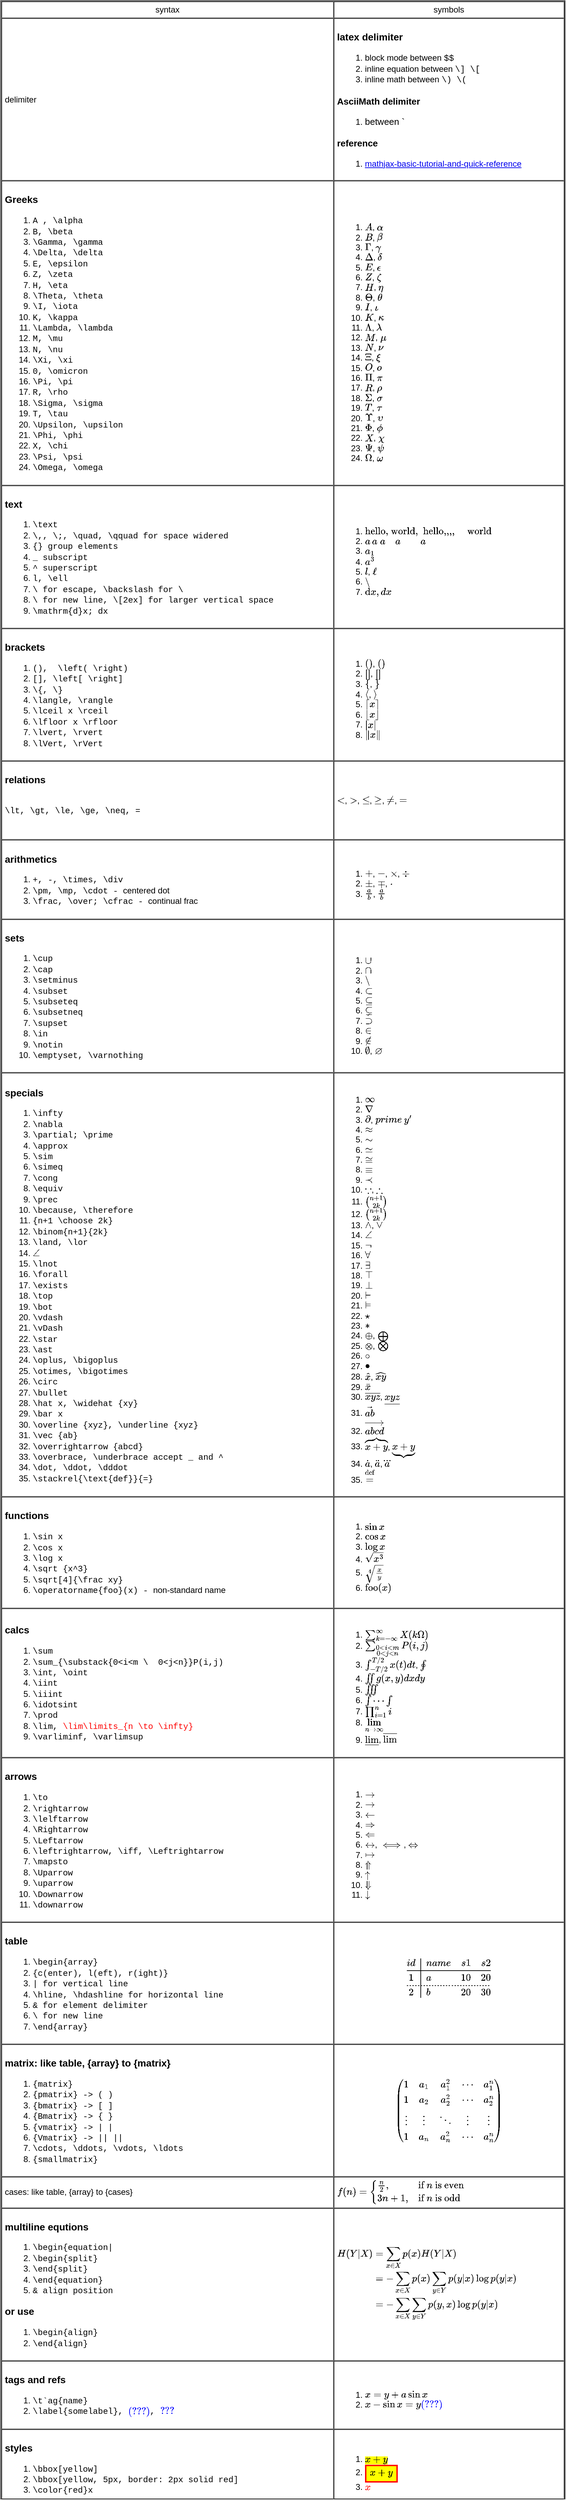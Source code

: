 <mxfile version="13.1.3" pages="7">
    <diagram id="PKxr3IftTY-2GpqYsvH3" name="MathJax">
        <mxGraphModel dx="867" dy="480" grid="1" gridSize="10" guides="1" tooltips="1" connect="1" arrows="1" fold="1" page="1" pageScale="1" pageWidth="827" pageHeight="1169" math="1" shadow="0">
            <root>
                <mxCell id="leZMbFi9Ep7lv9O5kW0V-0"/>
                <mxCell id="leZMbFi9Ep7lv9O5kW0V-1" parent="leZMbFi9Ep7lv9O5kW0V-0"/>
                <mxCell id="leZMbFi9Ep7lv9O5kW0V-2" value="&lt;table cellpadding=&quot;4&quot; cellspacing=&quot;0&quot; border=&quot;1&quot; style=&quot;font-size: 1em ; width: 100% ; height: 100%&quot;&gt;&lt;tbody&gt;&lt;tr&gt;&lt;th style=&quot;text-align: center&quot;&gt;&lt;span style=&quot;font-weight: normal&quot;&gt;syntax&lt;/span&gt;&lt;/th&gt;&lt;th style=&quot;text-align: center&quot;&gt;&lt;span style=&quot;font-weight: normal&quot;&gt;symbols&lt;/span&gt;&lt;/th&gt;&lt;/tr&gt;&lt;tr&gt;&lt;td&gt;delimiter&lt;/td&gt;&lt;td&gt;&lt;h3&gt;latex delimiter&lt;/h3&gt;&lt;ol&gt;&lt;li&gt;block mode between&amp;nbsp;&lt;font face=&quot;Courier New&quot;&gt;$$&lt;/font&gt;&lt;/li&gt;&lt;li&gt;inline equation between &lt;font face=&quot;Courier New&quot;&gt;\] \[&lt;/font&gt;&lt;/li&gt;&lt;li&gt;inline math between&amp;nbsp;&lt;font face=&quot;Courier New&quot;&gt;\) \(&lt;/font&gt;&lt;/li&gt;&lt;/ol&gt;&lt;h3&gt;&lt;span style=&quot;font-size: 13px&quot;&gt;AsciiMath delimiter&lt;/span&gt;&lt;/h3&gt;&lt;div&gt;&lt;ol&gt;&lt;li&gt;&lt;span style=&quot;font-size: 13px&quot;&gt;between &lt;span&gt;`&lt;/span&gt;&lt;br&gt;&lt;/span&gt;&lt;/li&gt;&lt;/ol&gt;&lt;h3&gt;&lt;span style=&quot;font-size: 13px&quot;&gt;reference&lt;/span&gt;&lt;/h3&gt;&lt;/div&gt;&lt;div&gt;&lt;ol&gt;&lt;li&gt;&lt;a href=&quot;https://math.meta.stackexchange.com/questions/5020/mathjax-basic-tutorial-and-quick-reference&quot;&gt;mathjax-basic-tutorial-and-quick-reference&lt;/a&gt;&lt;/li&gt;&lt;/ol&gt;&lt;/div&gt;&lt;/td&gt;&lt;/tr&gt;&lt;tr&gt;&lt;td&gt;&lt;h3&gt;Greeks&lt;/h3&gt;&lt;ol&gt;&lt;li&gt;&lt;font face=&quot;Courier New&quot;&gt;A , \alpha&lt;/font&gt;&lt;/li&gt;&lt;li&gt;&lt;font face=&quot;Courier New&quot;&gt;B, \beta&lt;/font&gt;&lt;/li&gt;&lt;li&gt;&lt;font face=&quot;Courier New&quot;&gt;\Gamma, \gamma&lt;/font&gt;&lt;/li&gt;&lt;li&gt;&lt;font face=&quot;Courier New&quot;&gt;\Delta, \delta&lt;/font&gt;&lt;/li&gt;&lt;li&gt;&lt;font face=&quot;Courier New&quot;&gt;E, \epsilon&lt;/font&gt;&lt;/li&gt;&lt;li&gt;&lt;font face=&quot;Courier New&quot;&gt;Z, \zeta&lt;/font&gt;&lt;/li&gt;&lt;li&gt;&lt;font face=&quot;Courier New&quot;&gt;H, \eta&lt;/font&gt;&lt;/li&gt;&lt;li&gt;&lt;font face=&quot;Courier New&quot;&gt;\Theta, \theta&lt;/font&gt;&lt;/li&gt;&lt;li&gt;&lt;font face=&quot;Courier New&quot;&gt;\I, \iota&lt;/font&gt;&lt;/li&gt;&lt;li&gt;&lt;font face=&quot;Courier New&quot;&gt;K, \kappa&lt;/font&gt;&lt;/li&gt;&lt;li&gt;&lt;font face=&quot;Courier New&quot;&gt;\Lambda, \lambda&lt;/font&gt;&lt;/li&gt;&lt;li&gt;&lt;font face=&quot;Courier New&quot;&gt;M, \mu&lt;/font&gt;&lt;/li&gt;&lt;li&gt;&lt;font face=&quot;Courier New&quot;&gt;N, \nu&lt;/font&gt;&lt;/li&gt;&lt;li&gt;&lt;font face=&quot;Courier New&quot;&gt;\Xi, \xi&lt;/font&gt;&lt;/li&gt;&lt;li&gt;&lt;font face=&quot;Courier New&quot;&gt;0, \omicron&lt;/font&gt;&lt;/li&gt;&lt;li&gt;&lt;font face=&quot;Courier New&quot;&gt;\Pi, \pi&lt;/font&gt;&lt;/li&gt;&lt;li&gt;&lt;font face=&quot;Courier New&quot;&gt;R, \rho&lt;/font&gt;&lt;/li&gt;&lt;li&gt;&lt;font face=&quot;Courier New&quot;&gt;\Sigma, \sigma&lt;/font&gt;&lt;/li&gt;&lt;li&gt;&lt;font face=&quot;Courier New&quot;&gt;T, \tau&lt;/font&gt;&lt;/li&gt;&lt;li&gt;&lt;font face=&quot;Courier New&quot;&gt;\Upsilon, \upsilon&lt;/font&gt;&lt;/li&gt;&lt;li&gt;&lt;font face=&quot;Courier New&quot;&gt;\Phi, \phi&lt;/font&gt;&lt;/li&gt;&lt;li&gt;&lt;font face=&quot;Courier New&quot;&gt;X, \chi&lt;/font&gt;&lt;/li&gt;&lt;li&gt;&lt;font face=&quot;Courier New&quot;&gt;\Psi, \psi&lt;/font&gt;&lt;/li&gt;&lt;li&gt;&lt;font face=&quot;Courier New&quot;&gt;\Omega, \omega&lt;/font&gt;&lt;/li&gt;&lt;/ol&gt;&lt;/td&gt;&lt;td&gt;&lt;br&gt;&lt;br&gt;&lt;ol&gt;&lt;li&gt;\(A\), \(\alpha\)&lt;/li&gt;&lt;li&gt;\(B\), \(\beta\)&lt;/li&gt;&lt;li&gt;\(\Gamma\), \(\gamma\)&lt;/li&gt;&lt;li&gt;\(\Delta\), \(\delta\)&lt;/li&gt;&lt;li&gt;\(E\), \(\epsilon\)&lt;/li&gt;&lt;li&gt;\(Z\), \(\zeta\)&lt;/li&gt;&lt;li&gt;\(H\), \(\eta\)&lt;/li&gt;&lt;li&gt;\(\Theta\), \(\theta\)&lt;/li&gt;&lt;li&gt;\(I\), \(\iota\)&lt;/li&gt;&lt;li&gt;\(K\), \(\kappa\)&lt;/li&gt;&lt;li&gt;\(\Lambda\), \(\lambda\)&lt;/li&gt;&lt;li&gt;\(M\), \(\mu\)&lt;/li&gt;&lt;li&gt;\(N\), \(\nu\)&lt;/li&gt;&lt;li&gt;\(\Xi\), \(\xi\)&lt;/li&gt;&lt;li&gt;\(O\), \(\omicron\)&lt;/li&gt;&lt;li&gt;\(\Pi\), \(\pi\)&lt;/li&gt;&lt;li&gt;\(R\), \(\rho\)&lt;/li&gt;&lt;li&gt;\(\Sigma\), \(\sigma\)&lt;/li&gt;&lt;li&gt;\(T\), \(\tau\)&lt;/li&gt;&lt;li&gt;\(\Upsilon\), \(\upsilon\)&lt;/li&gt;&lt;li&gt;\(\Phi\), \(\phi\)&lt;/li&gt;&lt;li&gt;\(X\), \(\chi\)&lt;/li&gt;&lt;li&gt;\(\Psi\), \(\psi\)&lt;/li&gt;&lt;li&gt;\(\Omega\), \(\omega\)&lt;/li&gt;&lt;/ol&gt;&lt;/td&gt;&lt;/tr&gt;&lt;tr&gt;&lt;td&gt;&lt;h3&gt;text&lt;/h3&gt;&lt;ol&gt;&lt;li&gt;&lt;font face=&quot;Courier New&quot;&gt;\text&lt;/font&gt;&lt;/li&gt;&lt;li&gt;&lt;font face=&quot;Courier New&quot;&gt;\,, \;, \quad, \qquad for space widered&lt;/font&gt;&lt;/li&gt;&lt;li&gt;&lt;font face=&quot;Courier New&quot;&gt;{} group elements&lt;/font&gt;&lt;/li&gt;&lt;li&gt;&lt;font face=&quot;Courier New&quot;&gt;_ subscript&lt;/font&gt;&lt;/li&gt;&lt;li&gt;&lt;font face=&quot;Courier New&quot;&gt;^ superscript&lt;/font&gt;&lt;/li&gt;&lt;li&gt;&lt;font face=&quot;Courier New&quot;&gt;l, \ell&lt;/font&gt;&lt;/li&gt;&lt;li&gt;&lt;font face=&quot;Courier New&quot;&gt;\ for escape, \backslash for \&lt;/font&gt;&lt;/li&gt;&lt;li&gt;&lt;font face=&quot;Courier New&quot;&gt;\\ for new line, \\[2ex] for larger vertical space&lt;/font&gt;&lt;/li&gt;&lt;li&gt;&lt;font face=&quot;Courier New&quot;&gt;\mathrm{d}x; dx&lt;/font&gt;&lt;/li&gt;&lt;/ol&gt;&lt;/td&gt;&lt;td&gt;&lt;br&gt;&lt;ol&gt;&lt;li&gt;\(\text{hello, world,&amp;nbsp; hello,,,,&amp;nbsp; &amp;nbsp; &amp;nbsp;world}\)&lt;/li&gt;&lt;li&gt;\(a\, a\; a\quad a \qquad a\)&lt;/li&gt;&lt;li&gt;\(a_1\)&lt;/li&gt;&lt;li&gt;\(a^3\)&lt;/li&gt;&lt;li&gt;\(l\), \(\ell\)&lt;/li&gt;&lt;li&gt;\(\backslash\)&lt;/li&gt;&lt;li&gt;\(\mathrm{d}x, dx\)&lt;/li&gt;&lt;/ol&gt;&lt;/td&gt;&lt;/tr&gt;&lt;tr&gt;&lt;td&gt;&lt;h3&gt;brackets&lt;/h3&gt;&lt;ol&gt;&lt;li&gt;&lt;font face=&quot;Courier New&quot;&gt;(),&amp;nbsp; \left( \right)&lt;/font&gt;&lt;/li&gt;&lt;li&gt;&lt;font face=&quot;Courier New&quot;&gt;[], \left[ \right]&lt;/font&gt;&lt;/li&gt;&lt;li&gt;&lt;font face=&quot;Courier New&quot;&gt;\{, \}&lt;/font&gt;&lt;/li&gt;&lt;li&gt;&lt;font face=&quot;Courier New&quot;&gt;\langle, \rangle&lt;/font&gt;&lt;/li&gt;&lt;li&gt;&lt;font face=&quot;Courier New&quot;&gt;\lceil x \rceil&lt;/font&gt;&lt;/li&gt;&lt;li&gt;&lt;font face=&quot;Courier New&quot;&gt;\lfloor x \rfloor&lt;/font&gt;&lt;/li&gt;&lt;li&gt;&lt;font face=&quot;Courier New&quot;&gt;\lvert, \rvert&lt;/font&gt;&lt;/li&gt;&lt;li&gt;&lt;font face=&quot;Courier New&quot;&gt;\lVert, \rVert&lt;/font&gt;&lt;/li&gt;&lt;/ol&gt;&lt;/td&gt;&lt;td&gt;&lt;br&gt;&lt;ol&gt;&lt;li&gt;\(()\), \(\left(\right)\)&lt;/li&gt;&lt;li&gt;\([]\), \(\left[ \right]\)&lt;/li&gt;&lt;li&gt;\(\{\), \(\}\)&lt;/li&gt;&lt;li&gt;\(\langle\), \(\rangle\)&lt;/li&gt;&lt;li&gt;\(\lceil x \rceil\)&lt;/li&gt;&lt;li&gt;\(\lfloor x \rfloor\)&lt;/li&gt;&lt;li&gt;\(\lvert x \rvert\)&lt;/li&gt;&lt;li&gt;\(\lVert x \rVert\)&lt;/li&gt;&lt;/ol&gt;&lt;/td&gt;&lt;/tr&gt;&lt;tr&gt;&lt;td&gt;&lt;h3&gt;relations&lt;/h3&gt;&lt;br&gt;&lt;font face=&quot;Courier New&quot;&gt;\lt, \gt, \le, \ge, \neq, =&lt;br&gt;&lt;/font&gt;&lt;br&gt;&lt;br&gt;&lt;/td&gt;&lt;td&gt;\(\lt\), \(\gt\), \(\le\), \(\ge\), \(\neq\), \(=\)&lt;/td&gt;&lt;/tr&gt;&lt;tr&gt;&lt;td&gt;&lt;h3&gt;arithmetics&lt;/h3&gt;&lt;ol&gt;&lt;li&gt;&lt;font face=&quot;Courier New&quot;&gt;+, -, \times, \div&lt;/font&gt;&lt;/li&gt;&lt;li&gt;&lt;font face=&quot;Courier New&quot;&gt;\pm, \mp, \cdot&amp;nbsp;- &lt;/font&gt;centered dot&lt;/li&gt;&lt;li&gt;&lt;font face=&quot;Courier New&quot;&gt;\frac, \over; \cfrac - &lt;/font&gt;continual frac&lt;/li&gt;&lt;/ol&gt;&lt;/td&gt;&lt;td&gt;&lt;div&gt;&lt;br&gt;&lt;/div&gt;&lt;ol&gt;&lt;li&gt;\(+\), \(-\), \(\times\), \(\div\)&lt;/li&gt;&lt;li&gt;\(\pm\), \(\mp\), \(\cdot\)&lt;/li&gt;&lt;li&gt;\(\frac ab\), \(a \over b\)&lt;/li&gt;&lt;/ol&gt;&lt;/td&gt;&lt;/tr&gt;&lt;tr&gt;&lt;td&gt;&lt;h3&gt;sets&lt;/h3&gt;&lt;ol&gt;&lt;li&gt;&lt;font face=&quot;Courier New&quot;&gt;\cup&lt;/font&gt;&lt;/li&gt;&lt;li&gt;&lt;font face=&quot;Courier New&quot;&gt;\cap&lt;/font&gt;&lt;/li&gt;&lt;li&gt;&lt;font face=&quot;Courier New&quot;&gt;\setminus&lt;/font&gt;&lt;/li&gt;&lt;li&gt;&lt;font face=&quot;Courier New&quot;&gt;\subset&lt;/font&gt;&lt;/li&gt;&lt;li&gt;&lt;font face=&quot;Courier New&quot;&gt;\subseteq&lt;/font&gt;&lt;/li&gt;&lt;li&gt;&lt;font face=&quot;Courier New&quot;&gt;\subsetneq&lt;/font&gt;&lt;/li&gt;&lt;li&gt;&lt;font face=&quot;Courier New&quot;&gt;\supset&lt;/font&gt;&lt;/li&gt;&lt;li&gt;&lt;font face=&quot;Courier New&quot;&gt;\in&lt;/font&gt;&lt;/li&gt;&lt;li&gt;&lt;font face=&quot;Courier New&quot;&gt;\notin&lt;/font&gt;&lt;/li&gt;&lt;li&gt;&lt;font face=&quot;Courier New&quot;&gt;\emptyset, \varnothing&lt;/font&gt;&lt;/li&gt;&lt;/ol&gt;&lt;/td&gt;&lt;td&gt;&lt;br&gt;&lt;br&gt;&lt;ol&gt;&lt;li&gt;\(\cup\)&lt;/li&gt;&lt;li&gt;\(\cap\)&lt;/li&gt;&lt;li&gt;\(\setminus\)&lt;/li&gt;&lt;li&gt;\(\subset\)&lt;/li&gt;&lt;li&gt;\(\subseteq\)&lt;/li&gt;&lt;li&gt;\(\subsetneq\)&lt;/li&gt;&lt;li&gt;\(\supset\)&lt;/li&gt;&lt;li&gt;\(\in\)&lt;/li&gt;&lt;li&gt;\(\notin\)&lt;/li&gt;&lt;li&gt;\(\emptyset\), \(\varnothing\)&lt;/li&gt;&lt;/ol&gt;&lt;/td&gt;&lt;/tr&gt;&lt;tr&gt;&lt;td&gt;&lt;h3&gt;specials&lt;/h3&gt;&lt;ol&gt;&lt;li&gt;&lt;font face=&quot;Courier New&quot;&gt;\infty&lt;/font&gt;&lt;/li&gt;&lt;li&gt;&lt;font face=&quot;Courier New&quot;&gt;\nabla&lt;/font&gt;&lt;/li&gt;&lt;li&gt;&lt;font face=&quot;Courier New&quot;&gt;\partial; \prime&lt;/font&gt;&lt;/li&gt;&lt;li&gt;&lt;font face=&quot;Courier New&quot;&gt;\approx&lt;/font&gt;&lt;/li&gt;&lt;li&gt;&lt;font face=&quot;Courier New&quot;&gt;\sim&lt;/font&gt;&lt;/li&gt;&lt;li&gt;&lt;font face=&quot;Courier New&quot;&gt;\simeq&lt;/font&gt;&lt;/li&gt;&lt;li&gt;&lt;font face=&quot;Courier New&quot;&gt;\cong&lt;/font&gt;&lt;/li&gt;&lt;li&gt;&lt;font face=&quot;Courier New&quot;&gt;\equiv&lt;/font&gt;&lt;/li&gt;&lt;li&gt;&lt;font face=&quot;Courier New&quot;&gt;\prec&lt;/font&gt;&lt;/li&gt;&lt;li&gt;&lt;font face=&quot;Courier New&quot;&gt;\because, \therefore&lt;/font&gt;&lt;/li&gt;&lt;li&gt;&lt;font face=&quot;Courier New&quot;&gt;{n+1 \choose 2k}&lt;/font&gt;&lt;/li&gt;&lt;li&gt;&lt;font face=&quot;Courier New&quot;&gt;\binom{n+1}{2k}&lt;/font&gt;&lt;/li&gt;&lt;li&gt;&lt;font face=&quot;Courier New&quot;&gt;\land, \lor&lt;/font&gt;&lt;/li&gt;&lt;li&gt;&lt;font face=&quot;Courier New&quot;&gt;\(\angle\)&lt;/font&gt;&lt;/li&gt;&lt;li&gt;&lt;font face=&quot;Courier New&quot;&gt;\lnot&lt;/font&gt;&lt;/li&gt;&lt;li&gt;&lt;font face=&quot;Courier New&quot;&gt;\forall&lt;/font&gt;&lt;/li&gt;&lt;li&gt;&lt;font face=&quot;Courier New&quot;&gt;\exists&lt;/font&gt;&lt;/li&gt;&lt;li&gt;&lt;font face=&quot;Courier New&quot;&gt;\top&lt;/font&gt;&lt;/li&gt;&lt;li&gt;&lt;font face=&quot;Courier New&quot;&gt;\bot&lt;/font&gt;&lt;/li&gt;&lt;li&gt;&lt;font face=&quot;Courier New&quot;&gt;\vdash&lt;/font&gt;&lt;/li&gt;&lt;li&gt;&lt;font face=&quot;Courier New&quot;&gt;\vDash&lt;/font&gt;&lt;/li&gt;&lt;li&gt;&lt;font face=&quot;Courier New&quot;&gt;\star&lt;/font&gt;&lt;/li&gt;&lt;li&gt;&lt;font face=&quot;Courier New&quot;&gt;\ast&lt;/font&gt;&lt;/li&gt;&lt;li&gt;&lt;font face=&quot;Courier New&quot;&gt;\oplus, \bigoplus&lt;/font&gt;&lt;/li&gt;&lt;li&gt;&lt;font face=&quot;Courier New&quot;&gt;\otimes, \bigotimes&lt;/font&gt;&lt;/li&gt;&lt;li&gt;&lt;font face=&quot;Courier New&quot;&gt;\circ&lt;/font&gt;&lt;/li&gt;&lt;li&gt;&lt;font face=&quot;Courier New&quot;&gt;\bullet&lt;/font&gt;&lt;/li&gt;&lt;li&gt;&lt;font face=&quot;Courier New&quot;&gt;\hat x, \widehat {xy}&lt;/font&gt;&lt;/li&gt;&lt;li&gt;&lt;font face=&quot;Courier New&quot;&gt;\bar x&lt;/font&gt;&lt;/li&gt;&lt;li&gt;&lt;font face=&quot;Courier New&quot;&gt;\overline {xyz}, \underline {xyz}&lt;/font&gt;&lt;/li&gt;&lt;li&gt;&lt;font face=&quot;Courier New&quot;&gt;\vec {ab}&lt;/font&gt;&lt;/li&gt;&lt;li&gt;&lt;font face=&quot;Courier New&quot;&gt;\overrightarrow {abcd}&lt;/font&gt;&lt;/li&gt;&lt;li&gt;&lt;font face=&quot;Courier New&quot;&gt;\overbrace, \underbrace accept _ and ^&lt;/font&gt;&lt;/li&gt;&lt;li&gt;&lt;font face=&quot;Courier New&quot;&gt;\dot, \ddot, \dddot&lt;/font&gt;&lt;/li&gt;&lt;li&gt;&lt;font face=&quot;Courier New&quot;&gt;\stackrel{\text{def}}{=}&lt;/font&gt;&lt;/li&gt;&lt;/ol&gt;&lt;/td&gt;&lt;td&gt;&lt;br&gt;&lt;ol&gt;&lt;li&gt;\(\infty\)&lt;/li&gt;&lt;li&gt;\(\nabla\)&lt;/li&gt;&lt;li&gt;\(\partial\), \(prime\) \(y^\prime\)&lt;/li&gt;&lt;li&gt;\(\approx\)&lt;/li&gt;&lt;li&gt;\(\sim\)&lt;/li&gt;&lt;li&gt;\(\simeq\)&lt;/li&gt;&lt;li&gt;\(\cong\)&lt;/li&gt;&lt;li&gt;\(\equiv\)&lt;/li&gt;&lt;li&gt;\(\prec\)&lt;/li&gt;&lt;li&gt;\(\because\), \(\therefore\)&lt;/li&gt;&lt;li&gt;\({n+1 \choose 2k}\)&lt;/li&gt;&lt;li&gt;\(\binom{n+1}{2k}\)&lt;/li&gt;&lt;li&gt;\(\land\), \(\lor\)&lt;/li&gt;&lt;li&gt;\(\angle\)&lt;/li&gt;&lt;li&gt;\(\lnot\)&lt;/li&gt;&lt;li&gt;\(\forall\)&lt;/li&gt;&lt;li&gt;\(\exists\)&lt;/li&gt;&lt;li&gt;\(\top\)&lt;/li&gt;&lt;li&gt;\(\bot\)&lt;/li&gt;&lt;li&gt;\(\vdash\)&lt;/li&gt;&lt;li&gt;\(\vDash\)&lt;/li&gt;&lt;li&gt;\(\star\)&lt;/li&gt;&lt;li&gt;\(\ast\)&lt;/li&gt;&lt;li&gt;\(\oplus\), \(\bigoplus\)&lt;/li&gt;&lt;li&gt;\(\otimes\), \(\bigotimes\)&lt;/li&gt;&lt;li&gt;\(\circ\)&lt;/li&gt;&lt;li&gt;\(\bullet\)&lt;/li&gt;&lt;li&gt;\(\hat x\), \(\widehat {xy}\)&lt;/li&gt;&lt;li&gt;\(\bar x\)&lt;/li&gt;&lt;li&gt;\(\overline {xyz}\), \(\underline {xyz}\)&lt;/li&gt;&lt;li&gt;\(\vec {ab}\)&lt;/li&gt;&lt;li&gt;\(\overrightarrow {abcd}\)&lt;/li&gt;&lt;li&gt;\(\overbrace {x+y}\), \(\underbrace {x+y}\)&lt;/li&gt;&lt;li&gt;\(\dot a\), \(\ddot a\), \(\dddot a\)&lt;/li&gt;&lt;li&gt;\(\stackrel{\text{def}}=\)&lt;/li&gt;&lt;/ol&gt;&lt;/td&gt;&lt;/tr&gt;&lt;tr&gt;&lt;td&gt;&lt;h3&gt;functions&lt;/h3&gt;&lt;ol&gt;&lt;li&gt;&lt;font face=&quot;Courier New&quot;&gt;\sin x&lt;/font&gt;&lt;/li&gt;&lt;li&gt;&lt;font face=&quot;Courier New&quot;&gt;\cos x&lt;/font&gt;&lt;/li&gt;&lt;li&gt;&lt;font face=&quot;Courier New&quot;&gt;\log x&lt;/font&gt;&lt;/li&gt;&lt;li&gt;&lt;font face=&quot;Courier New&quot;&gt;\sqrt {x^3}&lt;/font&gt;&lt;/li&gt;&lt;li&gt;&lt;font face=&quot;Courier New&quot;&gt;\sqrt[4]{\frac xy}&lt;/font&gt;&lt;/li&gt;&lt;li&gt;&lt;font face=&quot;Courier New&quot;&gt;\operatorname{foo}(x) - &lt;/font&gt;non-standard name&lt;/li&gt;&lt;/ol&gt;&lt;/td&gt;&lt;td&gt;&lt;br&gt;&lt;ol&gt;&lt;li&gt;\(\sin x\)&lt;/li&gt;&lt;li&gt;\(\cos x\)&lt;/li&gt;&lt;li&gt;\(\log x\)&lt;/li&gt;&lt;li&gt;\(\sqrt {x^3}\)&lt;/li&gt;&lt;li&gt;\(\sqrt[4]{\frac xy}\)&lt;/li&gt;&lt;li&gt;\(\operatorname{foo}(x)\)&lt;/li&gt;&lt;/ol&gt;&lt;/td&gt;&lt;/tr&gt;&lt;tr&gt;&lt;td&gt;&lt;h3&gt;calcs&lt;/h3&gt;&lt;ol&gt;&lt;li&gt;&lt;font face=&quot;Courier New&quot;&gt;\sum&lt;/font&gt;&lt;/li&gt;&lt;li&gt;&lt;font face=&quot;Courier New&quot;&gt;\sum_{\substack{0&amp;lt;i&amp;lt;m \\&amp;nbsp; 0&amp;lt;j&amp;lt;n}}P(i,j)&lt;/font&gt;&lt;/li&gt;&lt;li&gt;&lt;font face=&quot;Courier New&quot;&gt;\int, \oint&lt;/font&gt;&lt;/li&gt;&lt;li&gt;&lt;font face=&quot;Courier New&quot;&gt;\iint&lt;/font&gt;&lt;/li&gt;&lt;li&gt;&lt;font face=&quot;Courier New&quot;&gt;\iiint&lt;/font&gt;&lt;/li&gt;&lt;li&gt;&lt;font face=&quot;Courier New&quot;&gt;\idotsint&lt;/font&gt;&lt;/li&gt;&lt;li&gt;&lt;font face=&quot;Courier New&quot;&gt;\prod&lt;/font&gt;&lt;/li&gt;&lt;li&gt;&lt;font face=&quot;Courier New&quot;&gt;\lim, &lt;font color=&quot;#ff0000&quot;&gt;\lim\limits_{n \to \infty}&lt;/font&gt;&lt;/font&gt;&lt;/li&gt;&lt;li&gt;&lt;font face=&quot;Courier New&quot;&gt;\varliminf, \varlimsup&lt;/font&gt;&lt;/li&gt;&lt;/ol&gt;&lt;/td&gt;&lt;td&gt;&lt;br&gt;&lt;ol&gt;&lt;li&gt;\(\sum_{k=-\infty}^{\infty}X(k\Omega)\)&lt;/li&gt;&lt;li&gt;\(\sum_{\substack{0&amp;lt;i&amp;lt;m \\ 0&amp;lt;j&amp;lt;n}}P(i,j)\)&lt;/li&gt;&lt;li&gt;\(\int_{-T/2}^{T/2}x(t)dt\), \(\oint\)&lt;/li&gt;&lt;li&gt;\(\iint g(x, y)dxdy\)&lt;/li&gt;&lt;li&gt;\(\iiint\)&lt;/li&gt;&lt;li&gt;\(\idotsint\)&lt;/li&gt;&lt;li&gt;\(\prod_{i=1}^{n}i\)&lt;/li&gt;&lt;li&gt;\(\lim\limits_{n \to \infty}\)&lt;/li&gt;&lt;li&gt;\(\varliminf\), \(\varlimsup\)&lt;/li&gt;&lt;/ol&gt;&lt;/td&gt;&lt;/tr&gt;&lt;tr&gt;&lt;td&gt;&lt;h3&gt;arrows&lt;/h3&gt;&lt;ol&gt;&lt;li&gt;&lt;font face=&quot;Courier New&quot;&gt;\to&lt;/font&gt;&lt;/li&gt;&lt;li&gt;&lt;font face=&quot;Courier New&quot;&gt;\rightarrow&lt;/font&gt;&lt;/li&gt;&lt;li&gt;&lt;font face=&quot;Courier New&quot;&gt;\lelftarrow&lt;/font&gt;&lt;/li&gt;&lt;li&gt;&lt;font face=&quot;Courier New&quot;&gt;\Rightarrow&lt;/font&gt;&lt;/li&gt;&lt;li&gt;&lt;font face=&quot;Courier New&quot;&gt;\Leftarrow&lt;/font&gt;&lt;/li&gt;&lt;li&gt;&lt;font face=&quot;Courier New&quot;&gt;\leftrightarrow, \iff, \Leftrightarrow&lt;/font&gt;&lt;/li&gt;&lt;li&gt;&lt;font face=&quot;Courier New&quot;&gt;\mapsto&lt;/font&gt;&lt;/li&gt;&lt;li&gt;&lt;font face=&quot;Courier New&quot;&gt;\Uparrow&lt;/font&gt;&lt;/li&gt;&lt;li&gt;&lt;font face=&quot;Courier New&quot;&gt;\uparrow&lt;/font&gt;&lt;/li&gt;&lt;li&gt;&lt;font face=&quot;Courier New&quot;&gt;\Downarrow&lt;/font&gt;&lt;/li&gt;&lt;li&gt;&lt;font face=&quot;Courier New&quot;&gt;\downarrow&lt;/font&gt;&lt;/li&gt;&lt;/ol&gt;&lt;/td&gt;&lt;td&gt;&lt;br&gt;&lt;ol&gt;&lt;li&gt;\(\to\)&lt;/li&gt;&lt;li&gt;\(\rightarrow\)&lt;/li&gt;&lt;li&gt;\(\leftarrow\)&lt;/li&gt;&lt;li&gt;\(\Rightarrow\)&lt;/li&gt;&lt;li&gt;\(\Leftarrow\)&lt;/li&gt;&lt;li&gt;\(\leftrightarrow\), \(\iff\), \(\Leftrightarrow\)&lt;/li&gt;&lt;li&gt;\(\mapsto\)&lt;/li&gt;&lt;li&gt;\(\Uparrow\)&lt;/li&gt;&lt;li&gt;\(\uparrow\)&lt;/li&gt;&lt;li&gt;\(\Downarrow\)&lt;/li&gt;&lt;li&gt;\(\downarrow\)&lt;/li&gt;&lt;/ol&gt;&lt;/td&gt;&lt;/tr&gt;&lt;tr&gt;&lt;td&gt;&lt;h3&gt;table&lt;/h3&gt;&lt;ol&gt;&lt;li&gt;&lt;font face=&quot;Courier New&quot;&gt;\begin{array}&lt;/font&gt;&lt;/li&gt;&lt;li&gt;&lt;font face=&quot;Courier New&quot;&gt;{c(enter), l(eft), r(ight)}&lt;/font&gt;&lt;/li&gt;&lt;li&gt;&lt;font face=&quot;Courier New&quot;&gt;| for vertical line&lt;/font&gt;&lt;/li&gt;&lt;li&gt;&lt;font face=&quot;Courier New&quot;&gt;\hline, \hdashline for horizontal line&lt;/font&gt;&lt;/li&gt;&lt;li&gt;&lt;font face=&quot;Courier New&quot;&gt;&amp;amp; for element delimiter&lt;/font&gt;&lt;/li&gt;&lt;li&gt;&lt;font face=&quot;Courier New&quot;&gt;\\ for new line&lt;/font&gt;&lt;/li&gt;&lt;li&gt;&lt;font face=&quot;Courier New&quot;&gt;\end{array}&lt;/font&gt;&lt;/li&gt;&lt;/ol&gt;&lt;/td&gt;&lt;td&gt;\begin{array}{c|lrr}&lt;br&gt;id &amp;amp; name &amp;amp; s1 &amp;amp; s2\\&lt;br&gt;\hline&lt;br&gt;1 &amp;amp; a &amp;amp; 10 &amp;amp; 20\\&lt;br&gt;\hdashline&lt;br&gt;2 &amp;amp; b &amp;amp; 20 &amp;amp; 30&lt;br&gt;\end{array}&lt;br&gt;&lt;/td&gt;&lt;/tr&gt;&lt;tr&gt;&lt;td&gt;&lt;h3&gt;matrix: like table, {array} to {matrix}&lt;/h3&gt;&lt;ol&gt;&lt;li&gt;&lt;font face=&quot;Courier New&quot;&gt;{matrix}&lt;/font&gt;&lt;/li&gt;&lt;li&gt;&lt;font face=&quot;Courier New&quot;&gt;{pmatrix} -&amp;gt; ( )&lt;/font&gt;&lt;/li&gt;&lt;li&gt;&lt;font face=&quot;Courier New&quot;&gt;{bmatrix} -&amp;gt; [ ]&lt;/font&gt;&lt;/li&gt;&lt;li&gt;&lt;font face=&quot;Courier New&quot;&gt;{Bmatrix} -&amp;gt; { }&lt;/font&gt;&lt;/li&gt;&lt;li&gt;&lt;font face=&quot;Courier New&quot;&gt;{vmatrix} -&amp;gt; | |&lt;/font&gt;&lt;/li&gt;&lt;li&gt;&lt;font face=&quot;Courier New&quot;&gt;{Vmatrix} -&amp;gt; || ||&lt;/font&gt;&lt;/li&gt;&lt;li&gt;&lt;font face=&quot;Courier New&quot;&gt;\cdots, \ddots, \vdots, \ldots&lt;/font&gt;&lt;/li&gt;&lt;li&gt;&lt;font face=&quot;Courier New&quot;&gt;{smallmatrix}&lt;/font&gt;&lt;/li&gt;&lt;/ol&gt;&lt;/td&gt;&lt;td&gt;\begin{pmatrix}&lt;br&gt;1 &amp;amp; a_1 &amp;amp; a_1^2 &amp;amp; \cdots &amp;amp; a_1^n\\&lt;br&gt;1 &amp;amp; a_2 &amp;amp; a_2^2 &amp;amp; \cdots &amp;amp; a_2^n\\&lt;br&gt;\vdots &amp;amp; \vdots &amp;amp; \ddots &amp;amp; \vdots &amp;amp; \vdots\\&lt;br&gt;1 &amp;amp; a_n &amp;amp; a_n^2 &amp;amp; \cdots &amp;amp; a_n^n\\&lt;br&gt;\end{pmatrix}&lt;/td&gt;&lt;/tr&gt;&lt;tr&gt;&lt;td&gt;cases: like table, {array} to {cases}&lt;/td&gt;&lt;td&gt;\(&lt;br&gt;f(n)=\begin{cases}&lt;br&gt;\frac{n}{2}, &amp;amp; \text{if $n$ is even} \\&lt;br&gt;3n+1, &amp;amp; \text{if $n$ is odd}&lt;br&gt;\end{cases}&lt;br&gt;\)&lt;/td&gt;&lt;/tr&gt;&lt;tr&gt;&lt;td&gt;&lt;h3&gt;multiline equtions&lt;/h3&gt;&lt;ol&gt;&lt;li&gt;&lt;font face=&quot;Courier New&quot;&gt;\begin{equation|&lt;/font&gt;&lt;/li&gt;&lt;li&gt;&lt;font face=&quot;Courier New&quot;&gt;\begin{split}&lt;/font&gt;&lt;/li&gt;&lt;li&gt;&lt;font face=&quot;Courier New&quot;&gt;\end{split}&lt;/font&gt;&lt;/li&gt;&lt;li&gt;&lt;font face=&quot;Courier New&quot;&gt;\end{equation}&lt;/font&gt;&lt;/li&gt;&lt;li&gt;&lt;font face=&quot;Courier New&quot;&gt;&amp;amp; align position&lt;/font&gt;&lt;/li&gt;&lt;/ol&gt;&lt;h3&gt;or use&lt;/h3&gt;&lt;div&gt;&lt;ol&gt;&lt;li&gt;&lt;font face=&quot;Courier New&quot;&gt;\begin{align}&lt;/font&gt;&lt;/li&gt;&lt;li&gt;&lt;font face=&quot;Courier New&quot;&gt;\end{align}&lt;/font&gt;&lt;/li&gt;&lt;/ol&gt;&lt;/div&gt;&lt;/td&gt;&lt;td&gt;\(\begin{equation}\begin{split}&lt;br&gt;H(Y|X)&amp;amp;=\sum_{x \in X}p(x)H(Y|X)\\&lt;br&gt;&amp;amp;=-\sum_{x \in X}p(x)\sum_{y \in Y}p(y|x) \log p(y|x)\\&lt;br&gt;&amp;amp;=-\sum_{x \in X}\sum_{y \in Y}p(y, x) \log p(y|x)&lt;br&gt;\end{split}\end{equation}\)&lt;/td&gt;&lt;/tr&gt;&lt;tr&gt;&lt;td&gt;&lt;h3&gt;tags and refs&lt;/h3&gt;&lt;ol&gt;&lt;li&gt;&lt;font face=&quot;Courier New&quot;&gt;\t`ag{name}&lt;/font&gt;&lt;/li&gt;&lt;li&gt;&lt;font face=&quot;Courier New&quot;&gt;\label{somelabel}, \eqref {somelabel}, \ref {somelabel}&lt;/font&gt;&lt;/li&gt;&lt;/ol&gt;&lt;/td&gt;&lt;td&gt;&lt;br&gt;&lt;ol&gt;&lt;li&gt;\(x=y+a \sin x\)&lt;/li&gt;&lt;li&gt;\(x-\sin x=y \eqref{a}\)&lt;/li&gt;&lt;/ol&gt;&lt;/td&gt;&lt;/tr&gt;&lt;tr&gt;&lt;td&gt;&lt;h3&gt;styles&lt;/h3&gt;&lt;ol&gt;&lt;li&gt;&lt;font face=&quot;Courier New&quot;&gt;\bbox[yellow]&lt;/font&gt;&lt;/li&gt;&lt;li&gt;&lt;font face=&quot;Courier New&quot;&gt;\bbox[yellow, 5px, border: 2px solid red]&lt;/font&gt;&lt;/li&gt;&lt;li&gt;&lt;font face=&quot;Courier New&quot;&gt;\color{red}x&lt;/font&gt;&lt;/li&gt;&lt;/ol&gt;&lt;/td&gt;&lt;td&gt;&lt;br&gt;&lt;ol&gt;&lt;li&gt;\(\bbox[yellow]{x+y}\)&lt;/li&gt;&lt;li&gt;\(\bbox[yellow, 5px, border: 2px solid red]{x+y}\)&lt;/li&gt;&lt;li&gt;\(\color{red}x\)&lt;/li&gt;&lt;/ol&gt;&lt;/td&gt;&lt;/tr&gt;&lt;/tbody&gt;&lt;/table&gt; " style="verticalAlign=top;align=left;overflow=fill;fontSize=12;fontFamily=Helvetica;html=1;rounded=0;labelBackgroundColor=none;fillColor=#ffffff;fontStyle=0;arcSize=50;" vertex="1" parent="leZMbFi9Ep7lv9O5kW0V-1">
                    <mxGeometry x="10" y="8" width="810" height="3582" as="geometry"/>
                </mxCell>
            </root>
        </mxGraphModel>
    </diagram>
    <diagram id="6hGFLwfOUW9BJ-s0fimq" name="Algs">
        <mxGraphModel dx="2521" dy="480" grid="1" gridSize="10" guides="1" tooltips="1" connect="1" arrows="1" fold="1" page="1" pageScale="1" pageWidth="827" pageHeight="1169" math="1" shadow="0">
            <root>
                <mxCell id="0"/>
                <mxCell id="1" parent="0"/>
                <mxCell id="6" value="&lt;table cellpadding=&quot;4&quot; cellspacing=&quot;0&quot; border=&quot;1&quot; style=&quot;font-size: 14px ; width: 100% ; height: 100%&quot;&gt;&lt;tbody style=&quot;font-size: 14px&quot;&gt;&lt;tr style=&quot;font-size: 14px&quot;&gt;&lt;th style=&quot;font-size: 14px&quot;&gt;Name&lt;/th&gt;&lt;th style=&quot;font-size: 14px&quot;&gt;Algs&lt;/th&gt;&lt;/tr&gt;&lt;tr&gt;&lt;td&gt;Notation&lt;/td&gt;&lt;td&gt;&lt;br&gt;&lt;/td&gt;&lt;/tr&gt;&lt;tr&gt;&lt;td&gt;Pearson Correlation&lt;/td&gt;&lt;td style=&quot;text-align: left&quot;&gt;\[\rho = \frac {\sum (x_{i} - \bar{x})(y_{i} - \bar{y})} {\sqrt{\sum (x_{i} - \bar{x})^2\sum (y_{i} - \bar{y})^2}}\]&lt;br&gt;&lt;/td&gt;&lt;/tr&gt;&lt;tr&gt;&lt;td&gt;Cosine Similarity&lt;/td&gt;&lt;td style=&quot;text-align: left&quot;&gt;\[\cos{\theta} = \frac {\sum x_i y_i} {\sqrt{\sum x_i^2&amp;nbsp;\sum y_i^2}}\]&lt;br&gt;&lt;/td&gt;&lt;/tr&gt;&lt;tr&gt;&lt;td&gt;LU Decomposition&lt;/td&gt;&lt;td style=&quot;text-align: left&quot;&gt;$$&lt;br&gt;A_{n \times n} = L_{n \times n} U_{n \times n}&lt;br&gt;$$&lt;br&gt;\(&lt;br&gt;L \text{ is a lower triangular matrix} \\&lt;br&gt;U \text{ is a upper triangular matrix}&lt;br&gt;\)&lt;/td&gt;&lt;/tr&gt;&lt;tr&gt;&lt;td&gt;QR Decomposition&lt;/td&gt;&lt;td style=&quot;text-align: left&quot;&gt;$$&lt;br&gt;A _{m \times n} = Q_{m \times n} R_{n \times n} \quad (m \ge n)&lt;br&gt;$$&lt;br&gt;\(&lt;br&gt;Q^TQ = I \\&lt;br&gt;R \text{ is a upper triangular matrix}&lt;br&gt;\)&lt;/td&gt;&lt;/tr&gt;&lt;tr&gt;&lt;td&gt;PCA&lt;br&gt;(Principal Components Analysis)&lt;/td&gt;&lt;td style=&quot;text-align: left&quot;&gt;$$&lt;br&gt;Z_j = \sum_{i=1}^{p}X_i\phi_{ij} \\&lt;br&gt;\sum_{i=1}^{p}\phi_{ij}^2 = 1&lt;br&gt;$$&lt;br&gt;\(\phi_{ij} (1\le i \le p)\text{ is } i_{th} \text{ loading of } j_{th} \text{ principal component}\)&lt;br&gt;\(Z_{ij} (1\le i \le n) \text{ is } i_{th} \text{ score of the } j_{th} \text{ principal component}\)&lt;/td&gt;&lt;/tr&gt;&lt;tr&gt;&lt;td&gt;&lt;div&gt;&lt;span&gt;SVD&lt;/span&gt;&lt;/div&gt;(Singular Value Decomposition)&lt;/td&gt;&lt;td style=&quot;text-align: left&quot;&gt;\[A_{m \times n} = U_{m \times m} S_{m \times n} V^T_{n \times n}\]&lt;br&gt;\(U^{T} U = I_{m \times m}\)&lt;br&gt;\(V^{T} V = I_{n \times n}\)&lt;br&gt;\(\text {S is diagonal}\)&lt;/td&gt;&lt;/tr&gt;&lt;tr style=&quot;font-size: 14px&quot;&gt;&lt;td style=&quot;font-size: 14px&quot;&gt;&lt;div style=&quot;font-size: 14px&quot;&gt;&lt;span style=&quot;font-size: 14px&quot;&gt;OLS&lt;/span&gt;&lt;/div&gt;&lt;div style=&quot;font-size: 14px&quot;&gt;&lt;span style=&quot;font-size: 14px&quot;&gt;(Ordinary Least Squares)&lt;/span&gt;&lt;/div&gt;&lt;/td&gt;&lt;td style=&quot;font-size: 14px&quot;&gt;&lt;div style=&quot;text-align: left ; font-size: 14px&quot;&gt;&lt;span style=&quot;font-size: 14px&quot;&gt;\[\min_{w} ||Xw - y||_2^2\]&lt;/span&gt;&lt;/div&gt;&lt;span style=&quot;font-size: 14px&quot;&gt;&lt;div style=&quot;text-align: left ; font-size: 14px&quot;&gt;&lt;span style=&quot;font-size: 14px&quot;&gt;\(w = (w_1, w_2,&amp;nbsp; ..., w_p)\)&lt;/span&gt;&lt;/div&gt;&lt;/span&gt;&lt;/td&gt;&lt;/tr&gt;&lt;tr&gt;&lt;td&gt;Ridge (L2 regulation)&lt;/td&gt;&lt;td style=&quot;text-align: left&quot;&gt;\[\min_{w} ||Xw - y||_2^2 + \alpha ||w||_2^2 \quad (\alpha \ge 0)\]&lt;br&gt;&lt;/td&gt;&lt;/tr&gt;&lt;tr style=&quot;font-size: 14px&quot;&gt;&lt;td style=&quot;font-size: 14px&quot;&gt;&lt;div style=&quot;font-size: 14px&quot;&gt;&lt;span style=&quot;font-size: 14px&quot;&gt;MSE&lt;/span&gt;&lt;/div&gt;&lt;div style=&quot;font-size: 14px&quot;&gt;&lt;span style=&quot;font-size: 14px&quot;&gt;(Mean Square Error)&lt;/span&gt;&lt;/div&gt;&lt;/td&gt;&lt;td style=&quot;font-size: 14px&quot;&gt;\[\text{MSE}(y, \hat{y}) = \frac{1}{n_\text{samples}} \sum_{i=0}^{n_\text {samples}-1}(y_i - \hat{y_i})^2\]&lt;/td&gt;&lt;/tr&gt;&lt;tr style=&quot;font-size: 14px&quot;&gt;&lt;td style=&quot;font-size: 14px&quot;&gt;R Square Score&lt;br&gt;(Coefficient of determination)&lt;/td&gt;&lt;td style=&quot;text-align: left ; font-size: 14px&quot;&gt;\[R^{2}(y, \hat{y}) = 1 - \frac{\sum_{i=1}^{n}(y_i - \hat{y_i})^2}{\sum_{i=1}^{n}(y_i - \bar{y})^2}\]&lt;br style=&quot;font-size: 14px&quot;&gt;\(\bar{y} = \frac{1}{n}\sum_{i=1}^{n}y_i\)&lt;/td&gt;&lt;/tr&gt;&lt;tr style=&quot;font-size: 14px&quot;&gt;&lt;td style=&quot;font-size: 14px&quot;&gt;StandardScaler&lt;/td&gt;&lt;td&gt;&lt;div style=&quot;font-size: 14px ; text-align: left&quot;&gt;&lt;span style=&quot;font-size: 14px&quot;&gt;\[x^{'} = \frac{x - u}{s}\]&lt;/span&gt;&lt;/div&gt;&lt;div style=&quot;font-size: 14px ; text-align: left&quot;&gt;&lt;span style=&quot;font-size: 14px&quot;&gt;\(u = \frac{1}{n}{\sum_{i=1}^{n}x_i}\)&lt;/span&gt;&lt;/div&gt;&lt;div style=&quot;text-align: left&quot;&gt;&lt;span style=&quot;font-size: 14px&quot;&gt;\(s= \frac{1}{n}\sum_{i=1}^{n}(x_i - \bar{x})^2\)&lt;/span&gt;&lt;/div&gt;&lt;div style=&quot;font-size: 14px ; text-align: left&quot;&gt;&lt;br style=&quot;font-size: 14px&quot;&gt;&lt;/div&gt;&lt;/td&gt;&lt;/tr&gt;&lt;/tbody&gt;&lt;/table&gt; " style="verticalAlign=top;align=center;overflow=fill;fontSize=14;fontFamily=Helvetica;html=1" parent="1" vertex="1">
                    <mxGeometry x="-1645" y="10" width="810" height="1390" as="geometry"/>
                </mxCell>
            </root>
        </mxGraphModel>
    </diagram>
    <diagram id="n1lHVNkYfh9JiUFZFuvl" name="Sklearn">
        <mxGraphModel dx="1694" dy="480" grid="1" gridSize="10" guides="1" tooltips="1" connect="1" arrows="1" fold="1" page="1" pageScale="1" pageWidth="827" pageHeight="1169" math="0" shadow="0">
            <root>
                <mxCell id="eif3WQCAAp5WqQWgN8v_-0"/>
                <mxCell id="eif3WQCAAp5WqQWgN8v_-1" parent="eif3WQCAAp5WqQWgN8v_-0"/>
                <mxCell id="aRTQ9jC5zIk2RVt1QCQq-0" value="&lt;table cellpadding=&quot;4&quot; cellspacing=&quot;0&quot; border=&quot;1&quot; style=&quot;font-size: 1em ; width: 100% ; height: 100%&quot;&gt;&lt;tbody&gt;&lt;tr&gt;&lt;th&gt;Type&lt;/th&gt;&lt;th&gt;Contents&lt;/th&gt;&lt;/tr&gt;&lt;tr&gt;&lt;td&gt;dataset&lt;/td&gt;&lt;td&gt;&lt;h3&gt;&lt;font face=&quot;Courier New&quot;&gt;from sklearn import dataset&lt;/font&gt;&lt;/h3&gt;&lt;div&gt;&lt;ol&gt;&lt;li&gt;&lt;font face=&quot;Courier New&quot;&gt;load_iris&lt;/font&gt;&lt;/li&gt;&lt;li&gt;&lt;font face=&quot;Courier New&quot;&gt;load_diabetes&lt;/font&gt;&lt;/li&gt;&lt;/ol&gt;&lt;/div&gt;&lt;/td&gt;&lt;/tr&gt;&lt;tr&gt;&lt;td&gt;preprocessing&lt;/td&gt;&lt;td&gt;&lt;h3&gt;&lt;font face=&quot;Courier New&quot;&gt;from sklearn import preprocessing&lt;/font&gt;&lt;/h3&gt;&lt;div&gt;&lt;ol&gt;&lt;li&gt;&lt;font face=&quot;Courier New&quot;&gt;StandardScaler&lt;/font&gt;&lt;/li&gt;&lt;/ol&gt;&lt;/div&gt;&lt;/td&gt;&lt;/tr&gt;&lt;tr&gt;&lt;td&gt;metric&lt;/td&gt;&lt;td&gt;&lt;h3&gt;&lt;font face=&quot;Courier New&quot;&gt;from sklearn import metric&lt;/font&gt;&lt;/h3&gt;&lt;div&gt;&lt;ol&gt;&lt;li&gt;&lt;font face=&quot;Courier New&quot;&gt;mean_square_error&lt;/font&gt;&lt;/li&gt;&lt;li&gt;&lt;font face=&quot;Courier New&quot;&gt;r2_score&lt;/font&gt;&lt;/li&gt;&lt;li&gt;&lt;font face=&quot;Courier New&quot;&gt;accuracy_score&lt;/font&gt;&lt;/li&gt;&lt;/ol&gt;&lt;/div&gt;&lt;/td&gt;&lt;/tr&gt;&lt;tr&gt;&lt;td&gt;model selection&lt;/td&gt;&lt;td&gt;&lt;h3&gt;&lt;font face=&quot;Courier New&quot;&gt;from sklearn import model_selection&lt;/font&gt;&lt;/h3&gt;&lt;div&gt;&lt;ol&gt;&lt;li&gt;&lt;font face=&quot;Courier New&quot;&gt;train_test_split&lt;/font&gt;&lt;/li&gt;&lt;/ol&gt;&lt;/div&gt;&lt;/td&gt;&lt;/tr&gt;&lt;tr&gt;&lt;td&gt;pipeline&lt;/td&gt;&lt;td&gt;&lt;h3&gt;&lt;font face=&quot;Courier New&quot;&gt;from sklearn.pipeline import make_pipeline&lt;/font&gt;&lt;/h3&gt;&lt;div&gt;&lt;ol&gt;&lt;li&gt;&lt;font face=&quot;Courier New&quot;&gt;make_pipeline&lt;/font&gt;&lt;/li&gt;&lt;/ol&gt;&lt;/div&gt;&lt;/td&gt;&lt;/tr&gt;&lt;tr&gt;&lt;td&gt;linear model&lt;/td&gt;&lt;td&gt;&lt;br&gt;&lt;h3&gt;&lt;font face=&quot;Courier New&quot;&gt;from sklearn import linear_model&lt;/font&gt;&lt;/h3&gt;&lt;ol style=&quot;font-family: &amp;#34;courier new&amp;#34;&quot;&gt;&lt;li&gt;&lt;font face=&quot;Courier New&quot;&gt;LinearRegression&lt;br&gt;&lt;/font&gt;&lt;/li&gt;&lt;li&gt;&lt;font face=&quot;Courier New&quot;&gt;Ridge&lt;/font&gt;&lt;/li&gt;&lt;li&gt;&lt;font face=&quot;Courier New&quot;&gt;LogisticRegression&lt;/font&gt;&lt;/li&gt;&lt;/ol&gt;&lt;h4&gt;Methods&lt;/h4&gt;&lt;div&gt;&lt;ol style=&quot;font-family: &amp;#34;courier new&amp;#34;&quot;&gt;&lt;li&gt;&lt;font face=&quot;Courier New&quot;&gt;&lt;div&gt;fit()&lt;/div&gt;&lt;/font&gt;&lt;/li&gt;&lt;li&gt;&lt;div&gt;predict()&lt;/div&gt;&lt;/li&gt;&lt;/ol&gt;&lt;h4&gt;Attributes&lt;/h4&gt;&lt;div style=&quot;font-family: &amp;#34;courier new&amp;#34;&quot;&gt;&lt;ol&gt;&lt;li&gt;coef_&lt;/li&gt;&lt;li&gt;intercept_&lt;/li&gt;&lt;/ol&gt;&lt;/div&gt;&lt;/div&gt;&lt;h3&gt;&lt;font face=&quot;Courier New&quot;&gt;ExampleS&lt;/font&gt;&lt;/h3&gt;&lt;font face=&quot;Courier New&quot;&gt;reg = linear_model.LinearRegression()&lt;br&gt;reg.fit([[0, 0], [1, 1], [2, 2]], [0, 1, 2])&lt;br&gt;reg.coef_&lt;/font&gt;&lt;/td&gt;&lt;/tr&gt;&lt;tr&gt;&lt;td&gt;ensemble&lt;/td&gt;&lt;td&gt;&lt;h3&gt;from sklearn import ensemble&lt;/h3&gt;&lt;ol&gt;&lt;li&gt;RandomForestRegressor&lt;/li&gt;&lt;li&gt;GradientBoostingRegressor&lt;/li&gt;&lt;li&gt;VotingRegressor&lt;/li&gt;&lt;/ol&gt;&lt;/td&gt;&lt;/tr&gt;&lt;/tbody&gt;&lt;/table&gt; " style="verticalAlign=top;align=left;overflow=fill;fontSize=12;fontFamily=Helvetica;html=1" parent="eif3WQCAAp5WqQWgN8v_-1" vertex="1">
                    <mxGeometry x="-820" y="10" width="500" height="950" as="geometry"/>
                </mxCell>
            </root>
        </mxGraphModel>
    </diagram>
    <diagram id="kaMjPIlSAaRLgBD4OhvN" name="Numpy">
        <mxGraphModel dx="867" dy="480" grid="1" gridSize="10" guides="1" tooltips="1" connect="1" arrows="1" fold="1" page="1" pageScale="1" pageWidth="827" pageHeight="1169" math="0" shadow="0">
            <root>
                <mxCell id="p0-8UycZZfRGKuaS_H3K-0"/>
                <mxCell id="p0-8UycZZfRGKuaS_H3K-1" parent="p0-8UycZZfRGKuaS_H3K-0"/>
                <mxCell id="p0-8UycZZfRGKuaS_H3K-2" value="&lt;table cellpadding=&quot;4&quot; cellspacing=&quot;0&quot; border=&quot;1&quot; style=&quot;font-size: 1em ; width: 100% ; height: 100%&quot;&gt;&lt;tbody&gt;&lt;tr&gt;&lt;th&gt;Type&lt;/th&gt;&lt;th&gt;Contents&lt;/th&gt;&lt;/tr&gt;&lt;tr&gt;&lt;td&gt;refs&lt;/td&gt;&lt;td&gt;&lt;ol&gt;&lt;li&gt;&lt;a href=&quot;https://numpy.org/devdocs/reference/index.html#reference&quot;&gt;numpy&lt;/a&gt;&lt;/li&gt;&lt;/ol&gt;&lt;/td&gt;&lt;/tr&gt;&lt;tr&gt;&lt;td&gt;&lt;span style=&quot;text-align: center&quot;&gt;constants&lt;/span&gt;&lt;br&gt;&lt;/td&gt;&lt;td&gt;&lt;ol&gt;&lt;li&gt;&lt;font face=&quot;Courier New&quot;&gt;np.pi&lt;/font&gt;&lt;/li&gt;&lt;li&gt;&lt;font face=&quot;Courier New&quot;&gt;np.e&lt;/font&gt;&lt;/li&gt;&lt;li&gt;&lt;font face=&quot;Courier New&quot;&gt;np.newaxis &amp;lt;=&amp;gt; None&lt;/font&gt;&lt;/li&gt;&lt;li&gt;&lt;font face=&quot;Courier New&quot;&gt;np.nan &amp;lt;= log(-10)&lt;/font&gt;&lt;/li&gt;&lt;li&gt;&lt;font face=&quot;Courier New&quot;&gt;np.inf&amp;nbsp;np.PINF&amp;nbsp;&lt;/font&gt;&lt;font face=&quot;Courier New&quot; style=&quot;font-size: 1em&quot;&gt;np.NINF &amp;lt;= log(0)&lt;/font&gt;&lt;/li&gt;&lt;/ol&gt;&lt;/td&gt;&lt;/tr&gt;&lt;tr&gt;&lt;td&gt;&lt;span style=&quot;text-align: center&quot;&gt;ndarray types&lt;/span&gt;&lt;/td&gt;&lt;td&gt;&lt;ol&gt;&lt;li&gt;&lt;font face=&quot;Courier New&quot;&gt;np.int16&lt;/font&gt;&lt;/li&gt;&lt;li&gt;&lt;font face=&quot;Courier New&quot;&gt;np.int32&lt;/font&gt;&lt;/li&gt;&lt;li&gt;&lt;font face=&quot;Courier New&quot;&gt;np.int64 -&amp;nbsp;&lt;/font&gt;default&lt;/li&gt;&lt;li&gt;&lt;font face=&quot;Courier New&quot;&gt;np.float32&lt;/font&gt;&lt;/li&gt;&lt;li&gt;&lt;font face=&quot;Courier New&quot;&gt;np.float64 -&amp;nbsp;&lt;/font&gt;default&lt;/li&gt;&lt;li&gt;&lt;font face=&quot;Courier New&quot;&gt;np.coomplex&lt;/font&gt;&lt;/li&gt;&lt;li&gt;&lt;font face=&quot;Courier New&quot;&gt;np.bool&lt;/font&gt;&lt;/li&gt;&lt;/ol&gt;&lt;/td&gt;&lt;/tr&gt;&lt;tr&gt;&lt;td&gt;&lt;span style=&quot;text-align: center&quot;&gt;initialization&lt;/span&gt;&lt;/td&gt;&lt;td&gt;&lt;ol&gt;&lt;li&gt;&lt;font face=&quot;Courier New&quot;&gt;np.array([3, 4, 5], dtype=np.int64)&lt;/font&gt;&lt;/li&gt;&lt;li&gt;&lt;font face=&quot;Courier New&quot;&gt;np.arange(15).reshape(3, 5)&lt;/font&gt;&lt;/li&gt;&lt;li&gt;&lt;font face=&quot;Courier New&quot;&gt;np.zeros((3, 4), dtype=np.int16); np.zeros_like(a)&lt;/font&gt;&lt;/li&gt;&lt;li&gt;&lt;font face=&quot;Courier New&quot;&gt;np.ones((3, 4)); np.ones_like(a)&lt;/font&gt;&lt;/li&gt;&lt;li&gt;&lt;font face=&quot;Courier New&quot;&gt;np.empty((2, 3)); np.empty_like(a)&amp;nbsp;-&amp;nbsp;&lt;/font&gt;uninitialized&lt;/li&gt;&lt;li&gt;&lt;font face=&quot;Courier New&quot;&gt;np.linspace(0, 2, 9) = [0, .25, .5, ..., 2]&lt;/font&gt;&lt;/li&gt;&lt;li&gt;&lt;font face=&quot;Courier New&quot;&gt;np.fromfunction(f, shape, dtype)&lt;/font&gt;&lt;/li&gt;&lt;/ol&gt;&lt;/td&gt;&lt;/tr&gt;&lt;tr&gt;&lt;td&gt;&lt;span style=&quot;text-align: center&quot;&gt;attributes&lt;/span&gt;&lt;br&gt;&lt;/td&gt;&lt;td&gt;&lt;ol&gt;&lt;li&gt;&lt;font face=&quot;Courier New&quot;&gt;.ndim = 2&amp;nbsp;-&amp;nbsp;&lt;/font&gt;axes (dimensions) number&lt;/li&gt;&lt;li&gt;&lt;font face=&quot;Courier New&quot;&gt;.shape = (m, n)&amp;nbsp;-&amp;nbsp;&lt;/font&gt;dimensions&lt;/li&gt;&lt;li&gt;&lt;font face=&quot;Courier New&quot;&gt;.size = 20&amp;nbsp;-&amp;nbsp;&lt;/font&gt;elements number&lt;/li&gt;&lt;li&gt;&lt;font face=&quot;Courier New&quot;&gt;.dtype = dtype(&quot;int64&quot;); .dtype.name = &quot;int64&quot;&amp;nbsp;-&amp;nbsp;&lt;/font&gt;element type&lt;/li&gt;&lt;li&gt;&lt;font face=&quot;Courier New&quot;&gt;.itemsize = 8&amp;nbsp;-&amp;nbsp;&lt;/font&gt;element size of bytes&lt;/li&gt;&lt;/ol&gt;&lt;/td&gt;&lt;/tr&gt;&lt;tr&gt;&lt;td&gt;&lt;span style=&quot;text-align: center&quot;&gt;methods&lt;/span&gt;&lt;br&gt;&lt;/td&gt;&lt;td&gt;&lt;ol&gt;&lt;li&gt;&lt;font face=&quot;Courier New&quot;&gt;.sum()&lt;/font&gt;&lt;/li&gt;&lt;li&gt;&lt;font face=&quot;Courier New&quot;&gt;.min()&lt;/font&gt;&lt;/li&gt;&lt;li&gt;&lt;font face=&quot;Courier New&quot;&gt;.max()&lt;/font&gt;&lt;/li&gt;&lt;li&gt;&lt;font face=&quot;Courier New&quot;&gt;.cumsum(axis=1)&lt;/font&gt;&lt;/li&gt;&lt;/ol&gt;&lt;/td&gt;&lt;/tr&gt;&lt;tr&gt;&lt;td&gt;&lt;span style=&quot;text-align: center&quot;&gt;slicing&lt;/span&gt;&lt;br&gt;&lt;/td&gt;&lt;td&gt;&lt;ol&gt;&lt;li&gt;&lt;font face=&quot;Courier New&quot;&gt;x[1:10] = x[1:10, :] - &lt;/font&gt;the first axis array&lt;/li&gt;&lt;/ol&gt;&lt;/td&gt;&lt;/tr&gt;&lt;tr&gt;&lt;td&gt;&lt;span style=&quot;text-align: center&quot;&gt;operators&lt;/span&gt;&lt;br&gt;&lt;/td&gt;&lt;td&gt;&lt;ol&gt;&lt;li&gt;&lt;font face=&quot;Courier New&quot;&gt;+ - * /&lt;/font&gt;&lt;/li&gt;&lt;li&gt;&lt;font face=&quot;Courier New&quot;&gt;.dot; @&lt;/font&gt;&lt;/li&gt;&lt;li&gt;&lt;font face=&quot;Courier New&quot;&gt;+= *=&lt;font style=&quot;font-size: 1em&quot;&gt;&amp;nbsp;- &lt;/font&gt;&lt;/font&gt;&lt;font face=&quot;Helvetica&quot; style=&quot;font-size: 1em&quot;&gt;modify an existing array rather than create a new one&lt;/font&gt;&lt;/li&gt;&lt;/ol&gt;&lt;/td&gt;&lt;/tr&gt;&lt;tr&gt;&lt;td&gt;&lt;span style=&quot;text-align: center&quot;&gt;functions&lt;/span&gt;&lt;br&gt;&lt;/td&gt;&lt;td&gt;&lt;ol&gt;&lt;li&gt;&lt;font face=&quot;Courier New&quot;&gt;np.sin(), np.cos()&lt;/font&gt;&lt;/li&gt;&lt;li&gt;&lt;font face=&quot;Courier New&quot;&gt;np.exp(), np.log()&lt;/font&gt;&lt;/li&gt;&lt;/ol&gt;&lt;/td&gt;&lt;/tr&gt;&lt;/tbody&gt;&lt;/table&gt; " style="verticalAlign=top;align=left;overflow=fill;fontSize=12;fontFamily=Helvetica;html=1" parent="p0-8UycZZfRGKuaS_H3K-1" vertex="1">
                    <mxGeometry x="10" y="10" width="710" height="850" as="geometry"/>
                </mxCell>
            </root>
        </mxGraphModel>
    </diagram>
    <diagram id="jcW2NYbBDsF0aey7d0wT" name="Matplotlib">
        <mxGraphModel dx="867" dy="480" grid="1" gridSize="10" guides="1" tooltips="1" connect="1" arrows="1" fold="1" page="1" pageScale="1" pageWidth="827" pageHeight="1169" math="1" shadow="0">
            <root>
                <mxCell id="W2FdHxPLdwoByWJM8e6f-0"/>
                <mxCell id="W2FdHxPLdwoByWJM8e6f-1" parent="W2FdHxPLdwoByWJM8e6f-0"/>
                <mxCell id="7SJZB__TwsgWhMnuFC2J-0" value="&lt;table cellpadding=&quot;4&quot; cellspacing=&quot;0&quot; border=&quot;1&quot; style=&quot;font-size: 12px; width: 100%; height: 100%;&quot;&gt;&lt;tbody style=&quot;font-size: 12px;&quot;&gt;&lt;tr style=&quot;font-size: 12px;&quot;&gt;&lt;th style=&quot;font-size: 12px;&quot;&gt;Type&lt;/th&gt;&lt;th style=&quot;font-size: 12px;&quot;&gt;Contents&lt;/th&gt;&lt;/tr&gt;&lt;tr style=&quot;font-size: 12px;&quot;&gt;&lt;td style=&quot;font-size: 12px;&quot;&gt;matplotlib.pyplot&lt;/td&gt;&lt;td style=&quot;font-size: 12px;&quot;&gt;&lt;h3 style=&quot;font-size: 12px;&quot;&gt;Geoms&lt;/h3&gt;&lt;ol style=&quot;font-size: 12px;&quot;&gt;&lt;li style=&quot;font-size: 12px;&quot;&gt;plot&lt;/li&gt;&lt;li style=&quot;font-size: 12px;&quot;&gt;scatter&lt;/li&gt;&lt;/ol&gt;&lt;div style=&quot;font-size: 12px;&quot;&gt;&lt;h3 style=&quot;font-size: 12px;&quot;&gt;Parameters&lt;/h3&gt;&lt;div style=&quot;font-size: 12px;&quot;&gt;&lt;ol style=&quot;font-size: 12px;&quot;&gt;&lt;li style=&quot;font-size: 12px;&quot;&gt;&lt;span style=&quot;font-size: 12px;&quot;&gt;color&lt;/span&gt;&lt;br style=&quot;font-size: 12px;&quot;&gt;&lt;/li&gt;&lt;li style=&quot;font-size: 12px;&quot;&gt;linewidth&lt;/li&gt;&lt;/ol&gt;&lt;/div&gt;&lt;/div&gt;&lt;h3 style=&quot;font-size: 12px;&quot;&gt;Theme&lt;/h3&gt;&lt;ol style=&quot;font-size: 12px;&quot;&gt;&lt;li style=&quot;font-size: 12px;&quot;&gt;title&lt;/li&gt;&lt;li style=&quot;font-size: 12px;&quot;&gt;xlabel&lt;/li&gt;&lt;li style=&quot;font-size: 12px;&quot;&gt;ylabel&lt;/li&gt;&lt;li style=&quot;font-size: 12px;&quot;&gt;legend&lt;/li&gt;&lt;li style=&quot;font-size: 12px;&quot;&gt;xticks&lt;/li&gt;&lt;li style=&quot;font-size: 12px;&quot;&gt;yticks&lt;/li&gt;&lt;/ol&gt;&lt;h3 style=&quot;font-size: 12px;&quot;&gt;&lt;br style=&quot;font-size: 12px;&quot;&gt;&lt;/h3&gt;&lt;/td&gt;&lt;/tr&gt;&lt;/tbody&gt;&lt;/table&gt; " style="verticalAlign=top;align=left;overflow=fill;fontSize=12;fontFamily=Helvetica;html=1" parent="W2FdHxPLdwoByWJM8e6f-1" vertex="1">
                    <mxGeometry x="10" y="20" width="220" height="370" as="geometry"/>
                </mxCell>
            </root>
        </mxGraphModel>
    </diagram>
    <diagram id="3rGMWy0vQTKN7_NQehLO" name="Algebra">
        <mxGraphModel dx="867" dy="480" grid="1" gridSize="10" guides="1" tooltips="1" connect="1" arrows="1" fold="1" page="1" pageScale="1" pageWidth="827" pageHeight="1169" math="0" shadow="0">
            <root>
                <mxCell id="phPIS0UuqX9EVTtv9uIj-0"/>
                <mxCell id="phPIS0UuqX9EVTtv9uIj-1" parent="phPIS0UuqX9EVTtv9uIj-0"/>
                <mxCell id="wPBT0SgwhftoJBUvqOVC-0" value="&lt;table cellpadding=&quot;4&quot; cellspacing=&quot;0&quot; border=&quot;1&quot; style=&quot;font-size: 1em ; width: 100% ; height: 100%&quot;&gt;&lt;tbody&gt;&lt;tr&gt;&lt;th&gt;Type&lt;/th&gt;&lt;th&gt;Contents&lt;/th&gt;&lt;/tr&gt;&lt;tr&gt;&lt;td&gt;Variable Measurement&lt;/td&gt;&lt;td&gt;&lt;h3&gt;&lt;p&gt;&lt;/p&gt;&lt;ol style=&quot;font-size: 12px&quot;&gt;&lt;li&gt;&lt;span style=&quot;font-weight: normal&quot;&gt;Nominal&lt;/span&gt;&lt;/li&gt;&lt;li&gt;&lt;span style=&quot;font-weight: normal&quot;&gt;Ordinal&lt;/span&gt;&lt;/li&gt;&lt;li&gt;&lt;span style=&quot;font-weight: normal&quot;&gt;Continuous&lt;/span&gt;&lt;/li&gt;&lt;/ol&gt;&lt;p&gt;&lt;/p&gt;&lt;/h3&gt;&lt;/td&gt;&lt;/tr&gt;&lt;/tbody&gt;&lt;/table&gt; " style="verticalAlign=top;align=left;overflow=fill;fontSize=12;fontFamily=Helvetica;html=1" vertex="1" parent="phPIS0UuqX9EVTtv9uIj-1">
                    <mxGeometry x="10" y="20" width="290" height="130" as="geometry"/>
                </mxCell>
            </root>
        </mxGraphModel>
    </diagram>
    <diagram id="1Qzy_KqeZsfuEG1xvE9a" name="Prob&amp;Stat">
        <mxGraphModel dx="867" dy="480" grid="1" gridSize="10" guides="1" tooltips="1" connect="1" arrows="1" fold="1" page="1" pageScale="1" pageWidth="827" pageHeight="1169" math="0" shadow="0">
            <root>
                <mxCell id="u4fBdGtXat7REZXlmpZm-0"/>
                <mxCell id="u4fBdGtXat7REZXlmpZm-1" parent="u4fBdGtXat7REZXlmpZm-0"/>
                <mxCell id="YZrUsFj2TqB0WctxNgXa-0" value="&lt;table cellpadding=&quot;4&quot; cellspacing=&quot;0&quot; border=&quot;1&quot; style=&quot;font-size: 14px ; width: 100% ; height: 100%&quot;&gt;&lt;tbody style=&quot;font-size: 14px&quot;&gt;&lt;tr style=&quot;font-size: 14px&quot;&gt;&lt;th style=&quot;font-size: 14px&quot;&gt;Type&lt;/th&gt;&lt;th style=&quot;font-size: 14px&quot;&gt;Contents&lt;/th&gt;&lt;/tr&gt;&lt;tr style=&quot;font-size: 14px&quot;&gt;&lt;td style=&quot;font-size: 14px&quot;&gt;Measurement&lt;/td&gt;&lt;td style=&quot;font-size: 14px&quot;&gt;&lt;h3 style=&quot;font-size: 14px&quot;&gt;&lt;p style=&quot;font-size: 14px&quot;&gt;&lt;/p&gt;&lt;/h3&gt;&lt;h3&gt;&lt;span style=&quot;font-weight: 400&quot;&gt;Scales&lt;/span&gt;&lt;/h3&gt;&lt;ol style=&quot;font-size: 14px&quot;&gt;&lt;li style=&quot;font-size: 14px&quot;&gt;&lt;span style=&quot;font-weight: normal ; font-size: 14px&quot;&gt;Nominal - different categories, {red, yellow, blue}, {male, female}&lt;/span&gt;&lt;/li&gt;&lt;li style=&quot;font-size: 14px&quot;&gt;&lt;span style=&quot;font-weight: normal ; font-size: 14px&quot;&gt;Ordinal - categories with natural ording or ranking, {small, median, big}&lt;/span&gt;&lt;/li&gt;&lt;li style=&quot;font-size: 14px&quot;&gt;&lt;span style=&quot;font-weight: normal ; font-size: 14px&quot;&gt;Continuous&lt;/span&gt;&lt;/li&gt;&lt;/ol&gt;&lt;div style=&quot;font-size: 14px&quot;&gt;&lt;h3 style=&quot;font-size: 14px&quot;&gt;Quantitative&lt;/h3&gt;&lt;div style=&quot;font-size: 14px&quot;&gt;&lt;span style=&quot;font-size: 14px ; font-weight: 400&quot;&gt;&lt;i style=&quot;font-size: 14px&quot;&gt;Quantitative&lt;/i&gt; is used for a variable mea&lt;/span&gt;&lt;span style=&quot;font-size: 14px ; font-weight: 400&quot;&gt;sured on a continuous scale;&amp;nbsp;&lt;/span&gt;&lt;span style=&quot;font-size: 14px ; font-weight: 400&quot;&gt;A quantitative&amp;nbsp;&lt;/span&gt;&lt;span style=&quot;font-size: 14px ; font-weight: 400&quot;&gt;explanatory variable&amp;nbsp;&lt;/span&gt;&lt;span style=&quot;font-weight: 400&quot;&gt;is&amp;nbsp;&lt;/span&gt;&lt;/div&gt;&lt;div style=&quot;font-size: 14px&quot;&gt;&lt;span style=&quot;font-weight: 400&quot;&gt;sometimes called&amp;nbsp;&lt;/span&gt;&lt;span style=&quot;font-weight: 400&quot;&gt;a &lt;i&gt;covariate&lt;/i&gt;.&lt;/span&gt;&lt;/div&gt;&lt;h3 style=&quot;font-size: 14px&quot;&gt;Qualitative&lt;/h3&gt;&lt;div style=&quot;font-size: 14px&quot;&gt;&lt;span style=&quot;font-size: 14px ; font-weight: 400&quot;&gt;&lt;i style=&quot;font-size: 14px&quot;&gt;Qualitative&lt;/i&gt;&amp;nbsp;is used for nominal and some&lt;/span&gt;&lt;span style=&quot;font-size: 14px ; font-weight: 400&quot;&gt;times for ordinal measurements.&amp;nbsp;&lt;/span&gt;&lt;span style=&quot;font-size: 14px ; font-weight: 400&quot;&gt;A qualitative, explanatory v&lt;/span&gt;&lt;span style=&quot;font-weight: 400&quot;&gt;ariable is&amp;nbsp;&lt;/span&gt;&lt;/div&gt;&lt;div style=&quot;font-size: 14px&quot;&gt;&lt;span style=&quot;font-weight: 400&quot;&gt;called&amp;nbsp;&lt;/span&gt;&lt;span style=&quot;font-weight: 400&quot;&gt;a &lt;i&gt;factor&lt;/i&gt;&amp;nbsp;&lt;/span&gt;&lt;span style=&quot;font-weight: 400&quot;&gt;and its categories are called the &lt;i&gt;levels&lt;/i&gt; for the factor.&amp;nbsp;&lt;/span&gt;&lt;span style=&quot;font-weight: normal&quot;&gt;the numbers of observations, &lt;i&gt;counts&lt;/i&gt; or&amp;nbsp;&lt;/span&gt;&lt;/div&gt;&lt;div style=&quot;font-size: 14px&quot;&gt;&lt;span style=&quot;font-weight: normal&quot;&gt;&lt;i&gt;frequencies&lt;/i&gt; in each&amp;nbsp;&lt;/span&gt;&lt;span style=&quot;font-weight: normal&quot;&gt;category are usually recorded.&lt;/span&gt;&lt;/div&gt;&lt;/div&gt;&lt;p style=&quot;font-size: 14px&quot;&gt;&lt;/p&gt;&lt;/td&gt;&lt;/tr&gt;&lt;tr&gt;&lt;td&gt;Modeling Process&lt;/td&gt;&lt;td&gt;&lt;h3&gt;Four Steps&lt;/h3&gt;&lt;div&gt;1.&amp;nbsp;&lt;span&gt;Specifying models in two parts: equations linking the response and explana&lt;/span&gt;&lt;span&gt;tory variables,&amp;nbsp;&lt;/span&gt;&lt;span&gt;and the&amp;nbsp;&lt;/span&gt;&lt;/div&gt;&lt;div&gt;&lt;span&gt;&amp;nbsp; &amp;nbsp; probability distribution of the response variable.&lt;/span&gt;&lt;/div&gt;&lt;div&gt;&lt;span&gt;&lt;br&gt;&lt;/span&gt;&lt;/div&gt;&lt;div&gt;&lt;span&gt;2.&amp;nbsp;&lt;/span&gt;&lt;span&gt;Estimating ﬁxed but unknown parameters used in the models.&lt;/span&gt;&lt;/div&gt;&lt;div&gt;&lt;span&gt;&lt;br&gt;&lt;/span&gt;&lt;/div&gt;&lt;div&gt;&lt;span&gt;3.&amp;nbsp;&lt;/span&gt;&lt;span&gt;Checking how well the models ﬁt the actual data.&lt;/span&gt;&lt;/div&gt;&lt;div&gt;&lt;span&gt;&lt;br&gt;&lt;/span&gt;&lt;/div&gt;&lt;div&gt;&lt;span&gt;4.&amp;nbsp;&lt;/span&gt;&lt;span&gt;Making inferences; e.g., calculating conﬁdence intervals and testing&amp;nbsp;&lt;/span&gt;&lt;span&gt;hypotheses about the parameters.&lt;/span&gt;&lt;/div&gt;&lt;/td&gt;&lt;/tr&gt;&lt;/tbody&gt;&lt;/table&gt; " style="verticalAlign=top;align=left;overflow=fill;fontSize=14;fontFamily=Helvetica;html=1" vertex="1" parent="u4fBdGtXat7REZXlmpZm-1">
                    <mxGeometry x="10" y="20" width="810" height="540" as="geometry"/>
                </mxCell>
            </root>
        </mxGraphModel>
    </diagram>
</mxfile>